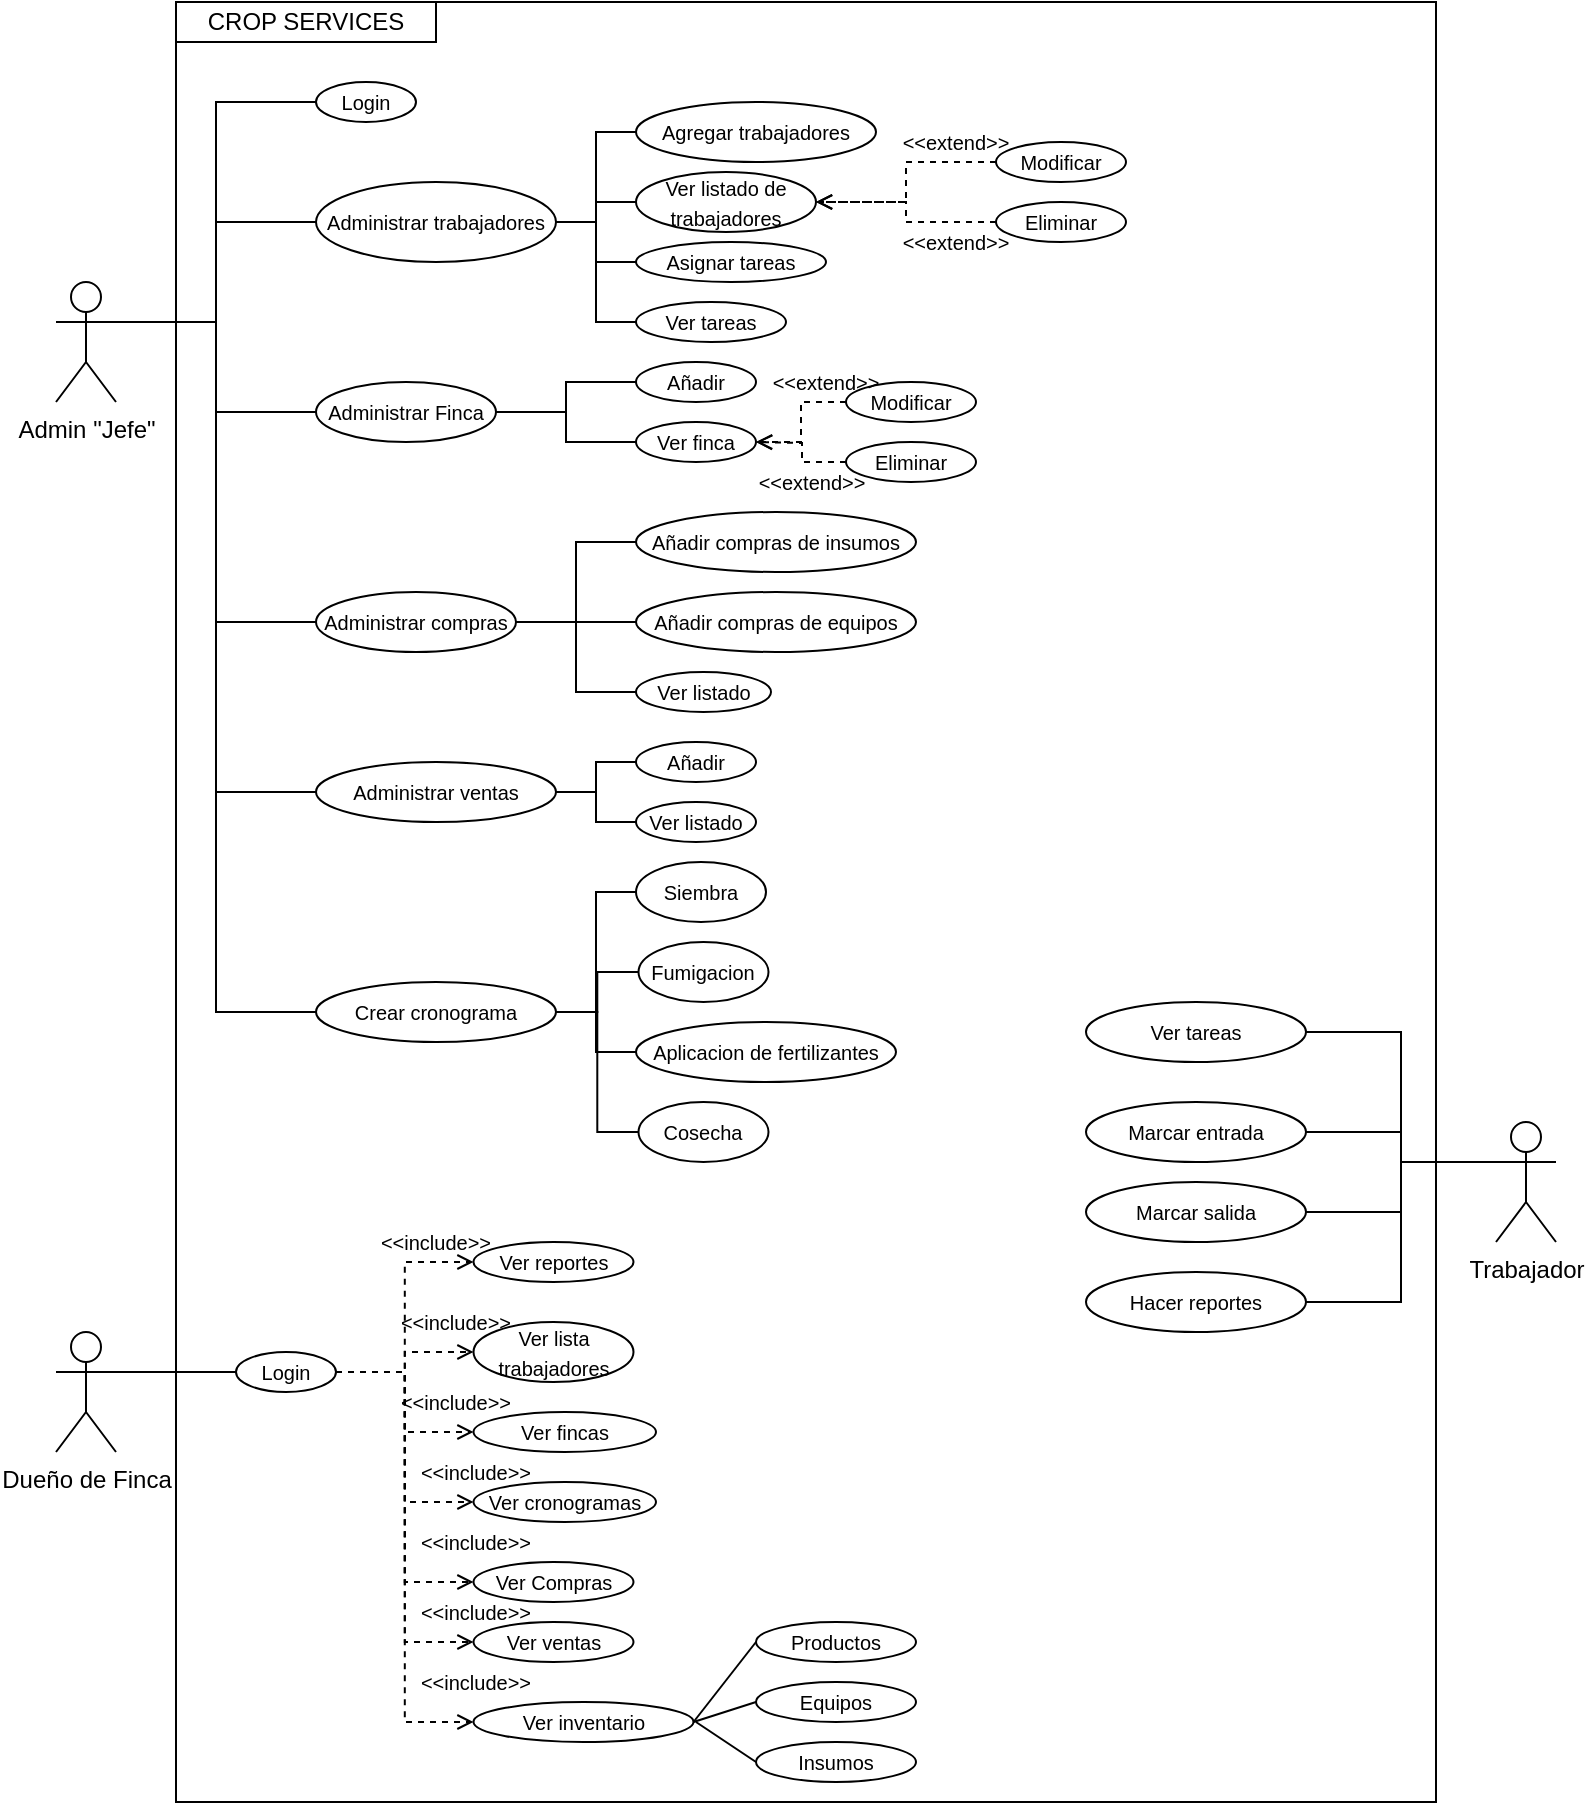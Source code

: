 <?xml version="1.0" encoding="UTF-8"?>
<mxfile version="13.4.4" type="google"><diagram id="9trv6GzIS5DlF2dLuEep" name="Page-1"><mxGraphModel dx="326" dy="536" grid="1" gridSize="10" guides="1" tooltips="1" connect="1" arrows="1" fold="1" page="1" pageScale="1" pageWidth="850" pageHeight="1100" background="none" math="0" shadow="0"><root><mxCell id="0"/><mxCell id="1" parent="0"/><mxCell id="RkLB8iKYB1iVp9-Wk3Ig-109" value="" style="rounded=0;whiteSpace=wrap;html=1;sketch=0;strokeColor=#000000;gradientColor=#ffffff;fillColor=none;" parent="1" vertex="1"><mxGeometry x="90" y="60" width="630" height="900" as="geometry"/></mxCell><mxCell id="RkLB8iKYB1iVp9-Wk3Ig-64" style="edgeStyle=orthogonalEdgeStyle;rounded=0;orthogonalLoop=1;jettySize=auto;html=1;exitX=1;exitY=0.333;exitDx=0;exitDy=0;exitPerimeter=0;entryX=0;entryY=0.5;entryDx=0;entryDy=0;endArrow=none;endFill=0;" parent="1" source="RkLB8iKYB1iVp9-Wk3Ig-2" target="RkLB8iKYB1iVp9-Wk3Ig-5" edge="1"><mxGeometry relative="1" as="geometry"/></mxCell><mxCell id="RkLB8iKYB1iVp9-Wk3Ig-65" style="edgeStyle=orthogonalEdgeStyle;rounded=0;orthogonalLoop=1;jettySize=auto;html=1;exitX=1;exitY=0.333;exitDx=0;exitDy=0;exitPerimeter=0;entryX=0;entryY=0.5;entryDx=0;entryDy=0;endArrow=none;endFill=0;" parent="1" source="RkLB8iKYB1iVp9-Wk3Ig-2" target="RkLB8iKYB1iVp9-Wk3Ig-6" edge="1"><mxGeometry relative="1" as="geometry"/></mxCell><mxCell id="RkLB8iKYB1iVp9-Wk3Ig-66" style="edgeStyle=orthogonalEdgeStyle;rounded=0;orthogonalLoop=1;jettySize=auto;html=1;exitX=1;exitY=0.333;exitDx=0;exitDy=0;exitPerimeter=0;entryX=0;entryY=0.5;entryDx=0;entryDy=0;endArrow=none;endFill=0;" parent="1" source="RkLB8iKYB1iVp9-Wk3Ig-2" target="RkLB8iKYB1iVp9-Wk3Ig-7" edge="1"><mxGeometry relative="1" as="geometry"/></mxCell><mxCell id="RkLB8iKYB1iVp9-Wk3Ig-67" style="edgeStyle=orthogonalEdgeStyle;rounded=0;orthogonalLoop=1;jettySize=auto;html=1;exitX=1;exitY=0.333;exitDx=0;exitDy=0;exitPerimeter=0;entryX=0;entryY=0.5;entryDx=0;entryDy=0;endArrow=none;endFill=0;" parent="1" source="RkLB8iKYB1iVp9-Wk3Ig-2" target="RkLB8iKYB1iVp9-Wk3Ig-8" edge="1"><mxGeometry relative="1" as="geometry"/></mxCell><mxCell id="RkLB8iKYB1iVp9-Wk3Ig-68" style="edgeStyle=orthogonalEdgeStyle;rounded=0;orthogonalLoop=1;jettySize=auto;html=1;exitX=1;exitY=0.333;exitDx=0;exitDy=0;exitPerimeter=0;entryX=0;entryY=0.5;entryDx=0;entryDy=0;endArrow=none;endFill=0;" parent="1" source="RkLB8iKYB1iVp9-Wk3Ig-2" target="RkLB8iKYB1iVp9-Wk3Ig-9" edge="1"><mxGeometry relative="1" as="geometry"/></mxCell><mxCell id="RkLB8iKYB1iVp9-Wk3Ig-69" style="edgeStyle=orthogonalEdgeStyle;rounded=0;orthogonalLoop=1;jettySize=auto;html=1;exitX=1;exitY=0.333;exitDx=0;exitDy=0;exitPerimeter=0;entryX=0;entryY=0.5;entryDx=0;entryDy=0;endArrow=none;endFill=0;" parent="1" source="RkLB8iKYB1iVp9-Wk3Ig-2" target="RkLB8iKYB1iVp9-Wk3Ig-10" edge="1"><mxGeometry relative="1" as="geometry"/></mxCell><mxCell id="RkLB8iKYB1iVp9-Wk3Ig-2" value="Admin &quot;Jefe&quot;" style="shape=umlActor;verticalLabelPosition=bottom;verticalAlign=top;html=1;" parent="1" vertex="1"><mxGeometry x="30" y="200" width="30" height="60" as="geometry"/></mxCell><mxCell id="RkLB8iKYB1iVp9-Wk3Ig-80" style="edgeStyle=orthogonalEdgeStyle;rounded=0;orthogonalLoop=1;jettySize=auto;html=1;exitX=1;exitY=0.333;exitDx=0;exitDy=0;exitPerimeter=0;entryX=0;entryY=0.5;entryDx=0;entryDy=0;endArrow=none;endFill=0;" parent="1" source="RkLB8iKYB1iVp9-Wk3Ig-3" target="RkLB8iKYB1iVp9-Wk3Ig-71" edge="1"><mxGeometry relative="1" as="geometry"/></mxCell><mxCell id="RkLB8iKYB1iVp9-Wk3Ig-3" value="Dueño de Finca" style="shape=umlActor;verticalLabelPosition=bottom;verticalAlign=top;html=1;" parent="1" vertex="1"><mxGeometry x="30" y="725" width="30" height="60" as="geometry"/></mxCell><mxCell id="RkLB8iKYB1iVp9-Wk3Ig-102" style="edgeStyle=orthogonalEdgeStyle;rounded=0;orthogonalLoop=1;jettySize=auto;html=1;exitX=0;exitY=0.333;exitDx=0;exitDy=0;exitPerimeter=0;entryX=1;entryY=0.5;entryDx=0;entryDy=0;endArrow=none;endFill=0;" parent="1" source="RkLB8iKYB1iVp9-Wk3Ig-4" target="RkLB8iKYB1iVp9-Wk3Ig-95" edge="1"><mxGeometry relative="1" as="geometry"/></mxCell><mxCell id="RkLB8iKYB1iVp9-Wk3Ig-103" style="edgeStyle=orthogonalEdgeStyle;rounded=0;orthogonalLoop=1;jettySize=auto;html=1;exitX=0;exitY=0.333;exitDx=0;exitDy=0;exitPerimeter=0;entryX=1;entryY=0.5;entryDx=0;entryDy=0;endArrow=none;endFill=0;" parent="1" source="RkLB8iKYB1iVp9-Wk3Ig-4" target="RkLB8iKYB1iVp9-Wk3Ig-96" edge="1"><mxGeometry relative="1" as="geometry"/></mxCell><mxCell id="RkLB8iKYB1iVp9-Wk3Ig-104" style="edgeStyle=orthogonalEdgeStyle;rounded=0;orthogonalLoop=1;jettySize=auto;html=1;exitX=0;exitY=0.333;exitDx=0;exitDy=0;exitPerimeter=0;entryX=1;entryY=0.5;entryDx=0;entryDy=0;endArrow=none;endFill=0;" parent="1" source="RkLB8iKYB1iVp9-Wk3Ig-4" target="RkLB8iKYB1iVp9-Wk3Ig-97" edge="1"><mxGeometry relative="1" as="geometry"/></mxCell><mxCell id="RkLB8iKYB1iVp9-Wk3Ig-105" style="edgeStyle=orthogonalEdgeStyle;rounded=0;orthogonalLoop=1;jettySize=auto;html=1;exitX=0;exitY=0.333;exitDx=0;exitDy=0;exitPerimeter=0;entryX=1;entryY=0.5;entryDx=0;entryDy=0;endArrow=none;endFill=0;" parent="1" source="RkLB8iKYB1iVp9-Wk3Ig-4" target="RkLB8iKYB1iVp9-Wk3Ig-98" edge="1"><mxGeometry relative="1" as="geometry"/></mxCell><mxCell id="RkLB8iKYB1iVp9-Wk3Ig-4" value="Trabajador" style="shape=umlActor;verticalLabelPosition=bottom;verticalAlign=top;html=1;" parent="1" vertex="1"><mxGeometry x="750" y="620" width="30" height="60" as="geometry"/></mxCell><mxCell id="RkLB8iKYB1iVp9-Wk3Ig-5" value="&lt;font style=&quot;font-size: 10px&quot;&gt;Login&lt;/font&gt;" style="ellipse;whiteSpace=wrap;html=1;" parent="1" vertex="1"><mxGeometry x="160" y="100" width="50" height="20" as="geometry"/></mxCell><mxCell id="RkLB8iKYB1iVp9-Wk3Ig-42" style="edgeStyle=orthogonalEdgeStyle;rounded=0;orthogonalLoop=1;jettySize=auto;html=1;exitX=1;exitY=0.5;exitDx=0;exitDy=0;entryX=0;entryY=0.5;entryDx=0;entryDy=0;endArrow=none;endFill=0;" parent="1" source="RkLB8iKYB1iVp9-Wk3Ig-6" target="RkLB8iKYB1iVp9-Wk3Ig-22" edge="1"><mxGeometry relative="1" as="geometry"/></mxCell><mxCell id="RkLB8iKYB1iVp9-Wk3Ig-43" style="edgeStyle=orthogonalEdgeStyle;rounded=0;orthogonalLoop=1;jettySize=auto;html=1;exitX=1;exitY=0.5;exitDx=0;exitDy=0;entryX=0;entryY=0.5;entryDx=0;entryDy=0;endArrow=none;endFill=0;" parent="1" source="RkLB8iKYB1iVp9-Wk3Ig-6" target="RkLB8iKYB1iVp9-Wk3Ig-23" edge="1"><mxGeometry relative="1" as="geometry"/></mxCell><mxCell id="RkLB8iKYB1iVp9-Wk3Ig-51" style="edgeStyle=orthogonalEdgeStyle;rounded=0;orthogonalLoop=1;jettySize=auto;html=1;exitX=1;exitY=0.5;exitDx=0;exitDy=0;entryX=0;entryY=0.5;entryDx=0;entryDy=0;endArrow=none;endFill=0;" parent="1" source="RkLB8iKYB1iVp9-Wk3Ig-6" target="RkLB8iKYB1iVp9-Wk3Ig-21" edge="1"><mxGeometry relative="1" as="geometry"/></mxCell><mxCell id="RkLB8iKYB1iVp9-Wk3Ig-52" style="edgeStyle=orthogonalEdgeStyle;rounded=0;orthogonalLoop=1;jettySize=auto;html=1;exitX=1;exitY=0.5;exitDx=0;exitDy=0;entryX=0;entryY=0.5;entryDx=0;entryDy=0;endArrow=none;endFill=0;" parent="1" source="RkLB8iKYB1iVp9-Wk3Ig-6" target="RkLB8iKYB1iVp9-Wk3Ig-24" edge="1"><mxGeometry relative="1" as="geometry"/></mxCell><mxCell id="RkLB8iKYB1iVp9-Wk3Ig-6" value="&lt;font style=&quot;font-size: 10px&quot;&gt;Administrar trabajadores&lt;/font&gt;" style="ellipse;whiteSpace=wrap;html=1;" parent="1" vertex="1"><mxGeometry x="160" y="150" width="120" height="40" as="geometry"/></mxCell><mxCell id="RkLB8iKYB1iVp9-Wk3Ig-49" style="edgeStyle=orthogonalEdgeStyle;rounded=0;orthogonalLoop=1;jettySize=auto;html=1;exitX=1;exitY=0.5;exitDx=0;exitDy=0;entryX=0;entryY=0.5;entryDx=0;entryDy=0;endArrow=none;endFill=0;" parent="1" source="RkLB8iKYB1iVp9-Wk3Ig-7" target="RkLB8iKYB1iVp9-Wk3Ig-18" edge="1"><mxGeometry relative="1" as="geometry"/></mxCell><mxCell id="RkLB8iKYB1iVp9-Wk3Ig-50" style="edgeStyle=orthogonalEdgeStyle;rounded=0;orthogonalLoop=1;jettySize=auto;html=1;exitX=1;exitY=0.5;exitDx=0;exitDy=0;entryX=0;entryY=0.5;entryDx=0;entryDy=0;endArrow=none;endFill=0;" parent="1" source="RkLB8iKYB1iVp9-Wk3Ig-7" target="RkLB8iKYB1iVp9-Wk3Ig-20" edge="1"><mxGeometry relative="1" as="geometry"/></mxCell><mxCell id="RkLB8iKYB1iVp9-Wk3Ig-7" value="&lt;font style=&quot;font-size: 10px&quot;&gt;Administrar Finca&lt;/font&gt;" style="ellipse;whiteSpace=wrap;html=1;" parent="1" vertex="1"><mxGeometry x="160" y="250" width="90" height="30" as="geometry"/></mxCell><mxCell id="RkLB8iKYB1iVp9-Wk3Ig-53" style="edgeStyle=orthogonalEdgeStyle;rounded=0;orthogonalLoop=1;jettySize=auto;html=1;exitX=1;exitY=0.5;exitDx=0;exitDy=0;entryX=0;entryY=0.5;entryDx=0;entryDy=0;endArrow=none;endFill=0;" parent="1" source="RkLB8iKYB1iVp9-Wk3Ig-8" target="RkLB8iKYB1iVp9-Wk3Ig-32" edge="1"><mxGeometry relative="1" as="geometry"/></mxCell><mxCell id="RkLB8iKYB1iVp9-Wk3Ig-54" style="edgeStyle=orthogonalEdgeStyle;rounded=0;orthogonalLoop=1;jettySize=auto;html=1;exitX=1;exitY=0.5;exitDx=0;exitDy=0;entryX=0;entryY=0.5;entryDx=0;entryDy=0;endArrow=none;endFill=0;" parent="1" source="RkLB8iKYB1iVp9-Wk3Ig-8" target="RkLB8iKYB1iVp9-Wk3Ig-33" edge="1"><mxGeometry relative="1" as="geometry"/></mxCell><mxCell id="RkLB8iKYB1iVp9-Wk3Ig-55" style="edgeStyle=orthogonalEdgeStyle;rounded=0;orthogonalLoop=1;jettySize=auto;html=1;exitX=1;exitY=0.5;exitDx=0;exitDy=0;entryX=0;entryY=0.5;entryDx=0;entryDy=0;endArrow=none;endFill=0;" parent="1" source="RkLB8iKYB1iVp9-Wk3Ig-8" target="RkLB8iKYB1iVp9-Wk3Ig-34" edge="1"><mxGeometry relative="1" as="geometry"/></mxCell><mxCell id="RkLB8iKYB1iVp9-Wk3Ig-8" value="&lt;font style=&quot;font-size: 10px&quot;&gt;Administrar compras&lt;/font&gt;" style="ellipse;whiteSpace=wrap;html=1;" parent="1" vertex="1"><mxGeometry x="160" y="355" width="100" height="30" as="geometry"/></mxCell><mxCell id="RkLB8iKYB1iVp9-Wk3Ig-56" style="edgeStyle=orthogonalEdgeStyle;rounded=0;orthogonalLoop=1;jettySize=auto;html=1;exitX=1;exitY=0.5;exitDx=0;exitDy=0;entryX=0;entryY=0.5;entryDx=0;entryDy=0;endArrow=none;endFill=0;" parent="1" source="RkLB8iKYB1iVp9-Wk3Ig-9" target="RkLB8iKYB1iVp9-Wk3Ig-15" edge="1"><mxGeometry relative="1" as="geometry"/></mxCell><mxCell id="RkLB8iKYB1iVp9-Wk3Ig-57" style="edgeStyle=orthogonalEdgeStyle;rounded=0;orthogonalLoop=1;jettySize=auto;html=1;exitX=1;exitY=0.5;exitDx=0;exitDy=0;entryX=0;entryY=0.5;entryDx=0;entryDy=0;endArrow=none;endFill=0;" parent="1" source="RkLB8iKYB1iVp9-Wk3Ig-9" target="RkLB8iKYB1iVp9-Wk3Ig-13" edge="1"><mxGeometry relative="1" as="geometry"/></mxCell><mxCell id="RkLB8iKYB1iVp9-Wk3Ig-9" value="&lt;font style=&quot;font-size: 10px&quot;&gt;Administrar ventas&lt;/font&gt;" style="ellipse;whiteSpace=wrap;html=1;" parent="1" vertex="1"><mxGeometry x="160" y="440" width="120" height="30" as="geometry"/></mxCell><mxCell id="RkLB8iKYB1iVp9-Wk3Ig-58" style="edgeStyle=orthogonalEdgeStyle;rounded=0;orthogonalLoop=1;jettySize=auto;html=1;exitX=1;exitY=0.5;exitDx=0;exitDy=0;entryX=0;entryY=0.5;entryDx=0;entryDy=0;endArrow=none;endFill=0;" parent="1" source="RkLB8iKYB1iVp9-Wk3Ig-10" target="RkLB8iKYB1iVp9-Wk3Ig-35" edge="1"><mxGeometry relative="1" as="geometry"/></mxCell><mxCell id="RkLB8iKYB1iVp9-Wk3Ig-60" style="edgeStyle=orthogonalEdgeStyle;rounded=0;orthogonalLoop=1;jettySize=auto;html=1;exitX=1;exitY=0.5;exitDx=0;exitDy=0;entryX=0;entryY=0.5;entryDx=0;entryDy=0;endArrow=none;endFill=0;" parent="1" source="RkLB8iKYB1iVp9-Wk3Ig-10" target="RkLB8iKYB1iVp9-Wk3Ig-38" edge="1"><mxGeometry relative="1" as="geometry"/></mxCell><mxCell id="RkLB8iKYB1iVp9-Wk3Ig-61" style="edgeStyle=orthogonalEdgeStyle;rounded=0;orthogonalLoop=1;jettySize=auto;html=1;exitX=1;exitY=0.5;exitDx=0;exitDy=0;entryX=0;entryY=0.5;entryDx=0;entryDy=0;endArrow=none;endFill=0;" parent="1" source="RkLB8iKYB1iVp9-Wk3Ig-10" target="RkLB8iKYB1iVp9-Wk3Ig-39" edge="1"><mxGeometry relative="1" as="geometry"/></mxCell><mxCell id="RkLB8iKYB1iVp9-Wk3Ig-62" style="edgeStyle=orthogonalEdgeStyle;rounded=0;orthogonalLoop=1;jettySize=auto;html=1;exitX=1;exitY=0.5;exitDx=0;exitDy=0;entryX=0;entryY=0.5;entryDx=0;entryDy=0;endArrow=none;endFill=0;" parent="1" source="RkLB8iKYB1iVp9-Wk3Ig-10" target="RkLB8iKYB1iVp9-Wk3Ig-40" edge="1"><mxGeometry relative="1" as="geometry"/></mxCell><mxCell id="RkLB8iKYB1iVp9-Wk3Ig-10" value="&lt;font style=&quot;font-size: 10px&quot;&gt;Crear cronograma&lt;/font&gt;" style="ellipse;whiteSpace=wrap;html=1;" parent="1" vertex="1"><mxGeometry x="160" y="550" width="120" height="30" as="geometry"/></mxCell><mxCell id="RkLB8iKYB1iVp9-Wk3Ig-13" value="&lt;font style=&quot;font-size: 10px&quot;&gt;Ver listado&lt;/font&gt;" style="ellipse;whiteSpace=wrap;html=1;" parent="1" vertex="1"><mxGeometry x="320" y="460" width="60" height="20" as="geometry"/></mxCell><mxCell id="RkLB8iKYB1iVp9-Wk3Ig-15" value="&lt;font style=&quot;font-size: 10px&quot;&gt;Añadir&lt;/font&gt;" style="ellipse;whiteSpace=wrap;html=1;" parent="1" vertex="1"><mxGeometry x="320" y="430" width="60" height="20" as="geometry"/></mxCell><mxCell id="RkLB8iKYB1iVp9-Wk3Ig-18" value="&lt;font style=&quot;font-size: 10px&quot;&gt;Añadir&lt;/font&gt;" style="ellipse;whiteSpace=wrap;html=1;" parent="1" vertex="1"><mxGeometry x="320" y="240" width="60" height="20" as="geometry"/></mxCell><mxCell id="RkLB8iKYB1iVp9-Wk3Ig-20" value="&lt;font style=&quot;font-size: 10px&quot;&gt;Ver finca&lt;/font&gt;" style="ellipse;whiteSpace=wrap;html=1;" parent="1" vertex="1"><mxGeometry x="320" y="270" width="60" height="20" as="geometry"/></mxCell><mxCell id="RkLB8iKYB1iVp9-Wk3Ig-21" value="&lt;font style=&quot;font-size: 10px&quot;&gt;Agregar trabajadores&lt;/font&gt;" style="ellipse;whiteSpace=wrap;html=1;" parent="1" vertex="1"><mxGeometry x="320" y="110" width="120" height="30" as="geometry"/></mxCell><mxCell id="RkLB8iKYB1iVp9-Wk3Ig-22" value="&lt;font style=&quot;font-size: 10px&quot;&gt;Ver listado de trabajadores&lt;/font&gt;" style="ellipse;whiteSpace=wrap;html=1;" parent="1" vertex="1"><mxGeometry x="320" y="145" width="90" height="30" as="geometry"/></mxCell><mxCell id="RkLB8iKYB1iVp9-Wk3Ig-23" value="&lt;font style=&quot;font-size: 10px&quot;&gt;Asignar tareas&lt;/font&gt;" style="ellipse;whiteSpace=wrap;html=1;" parent="1" vertex="1"><mxGeometry x="320" y="180" width="95" height="20" as="geometry"/></mxCell><mxCell id="RkLB8iKYB1iVp9-Wk3Ig-24" value="&lt;font style=&quot;font-size: 10px&quot;&gt;Ver tareas&lt;/font&gt;" style="ellipse;whiteSpace=wrap;html=1;" parent="1" vertex="1"><mxGeometry x="320" y="210" width="75" height="20" as="geometry"/></mxCell><mxCell id="RkLB8iKYB1iVp9-Wk3Ig-45" style="edgeStyle=orthogonalEdgeStyle;rounded=0;orthogonalLoop=1;jettySize=auto;html=1;exitX=0;exitY=0.5;exitDx=0;exitDy=0;entryX=1;entryY=0.5;entryDx=0;entryDy=0;endArrow=open;endFill=0;dashed=1;" parent="1" source="RkLB8iKYB1iVp9-Wk3Ig-25" target="RkLB8iKYB1iVp9-Wk3Ig-22" edge="1"><mxGeometry relative="1" as="geometry"/></mxCell><mxCell id="RkLB8iKYB1iVp9-Wk3Ig-25" value="&lt;font style=&quot;font-size: 10px&quot;&gt;Modificar&lt;/font&gt;" style="ellipse;whiteSpace=wrap;html=1;" parent="1" vertex="1"><mxGeometry x="500" y="130" width="65" height="20" as="geometry"/></mxCell><mxCell id="RkLB8iKYB1iVp9-Wk3Ig-46" style="edgeStyle=orthogonalEdgeStyle;rounded=0;orthogonalLoop=1;jettySize=auto;html=1;exitX=0;exitY=0.5;exitDx=0;exitDy=0;endArrow=open;endFill=0;dashed=1;entryX=1;entryY=0.5;entryDx=0;entryDy=0;" parent="1" source="RkLB8iKYB1iVp9-Wk3Ig-26" target="RkLB8iKYB1iVp9-Wk3Ig-22" edge="1"><mxGeometry relative="1" as="geometry"><mxPoint x="410" y="160" as="targetPoint"/></mxGeometry></mxCell><mxCell id="RkLB8iKYB1iVp9-Wk3Ig-26" value="&lt;font style=&quot;font-size: 10px&quot;&gt;Eliminar&lt;/font&gt;" style="ellipse;whiteSpace=wrap;html=1;" parent="1" vertex="1"><mxGeometry x="500" y="160" width="65" height="20" as="geometry"/></mxCell><mxCell id="RkLB8iKYB1iVp9-Wk3Ig-47" style="edgeStyle=orthogonalEdgeStyle;rounded=0;orthogonalLoop=1;jettySize=auto;html=1;exitX=0;exitY=0.5;exitDx=0;exitDy=0;entryX=1;entryY=0.5;entryDx=0;entryDy=0;dashed=1;endArrow=open;endFill=0;" parent="1" source="RkLB8iKYB1iVp9-Wk3Ig-30" target="RkLB8iKYB1iVp9-Wk3Ig-20" edge="1"><mxGeometry relative="1" as="geometry"/></mxCell><mxCell id="RkLB8iKYB1iVp9-Wk3Ig-30" value="&lt;font style=&quot;font-size: 10px&quot;&gt;Modificar&lt;/font&gt;" style="ellipse;whiteSpace=wrap;html=1;" parent="1" vertex="1"><mxGeometry x="425" y="250" width="65" height="20" as="geometry"/></mxCell><mxCell id="RkLB8iKYB1iVp9-Wk3Ig-48" style="edgeStyle=orthogonalEdgeStyle;rounded=0;orthogonalLoop=1;jettySize=auto;html=1;exitX=0;exitY=0.5;exitDx=0;exitDy=0;dashed=1;endArrow=open;endFill=0;" parent="1" source="RkLB8iKYB1iVp9-Wk3Ig-31" edge="1"><mxGeometry relative="1" as="geometry"><mxPoint x="380" y="280" as="targetPoint"/></mxGeometry></mxCell><mxCell id="RkLB8iKYB1iVp9-Wk3Ig-31" value="&lt;font style=&quot;font-size: 10px&quot;&gt;Eliminar&lt;/font&gt;" style="ellipse;whiteSpace=wrap;html=1;" parent="1" vertex="1"><mxGeometry x="425" y="280" width="65" height="20" as="geometry"/></mxCell><mxCell id="RkLB8iKYB1iVp9-Wk3Ig-32" value="&lt;font style=&quot;font-size: 10px&quot;&gt;Añadir compras de insumos&lt;/font&gt;" style="ellipse;whiteSpace=wrap;html=1;" parent="1" vertex="1"><mxGeometry x="320" y="315" width="140" height="30" as="geometry"/></mxCell><mxCell id="RkLB8iKYB1iVp9-Wk3Ig-33" value="&lt;font style=&quot;font-size: 10px&quot;&gt;Añadir compras de equipos&lt;/font&gt;" style="ellipse;whiteSpace=wrap;html=1;" parent="1" vertex="1"><mxGeometry x="320" y="355" width="140" height="30" as="geometry"/></mxCell><mxCell id="RkLB8iKYB1iVp9-Wk3Ig-34" value="&lt;font style=&quot;font-size: 10px&quot;&gt;Ver listado&lt;/font&gt;" style="ellipse;whiteSpace=wrap;html=1;" parent="1" vertex="1"><mxGeometry x="320" y="395" width="67.5" height="20" as="geometry"/></mxCell><mxCell id="RkLB8iKYB1iVp9-Wk3Ig-35" value="&lt;font style=&quot;font-size: 10px&quot;&gt;Siembra&lt;/font&gt;" style="ellipse;whiteSpace=wrap;html=1;" parent="1" vertex="1"><mxGeometry x="320" y="490" width="65" height="30" as="geometry"/></mxCell><mxCell id="RkLB8iKYB1iVp9-Wk3Ig-38" value="&lt;font style=&quot;font-size: 10px&quot;&gt;Fumigacion&lt;/font&gt;" style="ellipse;whiteSpace=wrap;html=1;" parent="1" vertex="1"><mxGeometry x="321.25" y="530" width="65" height="30" as="geometry"/></mxCell><mxCell id="RkLB8iKYB1iVp9-Wk3Ig-39" value="&lt;font style=&quot;font-size: 10px&quot;&gt;Aplicacion de fertilizantes&lt;/font&gt;" style="ellipse;whiteSpace=wrap;html=1;" parent="1" vertex="1"><mxGeometry x="320" y="570" width="130" height="30" as="geometry"/></mxCell><mxCell id="RkLB8iKYB1iVp9-Wk3Ig-40" value="&lt;font style=&quot;font-size: 10px&quot;&gt;Cosecha&lt;/font&gt;" style="ellipse;whiteSpace=wrap;html=1;" parent="1" vertex="1"><mxGeometry x="321.25" y="610" width="65" height="30" as="geometry"/></mxCell><mxCell id="RkLB8iKYB1iVp9-Wk3Ig-81" style="edgeStyle=orthogonalEdgeStyle;rounded=0;orthogonalLoop=1;jettySize=auto;html=1;exitX=1;exitY=0.5;exitDx=0;exitDy=0;entryX=0;entryY=0.5;entryDx=0;entryDy=0;endArrow=open;endFill=0;dashed=1;" parent="1" source="RkLB8iKYB1iVp9-Wk3Ig-71" target="RkLB8iKYB1iVp9-Wk3Ig-72" edge="1"><mxGeometry relative="1" as="geometry"/></mxCell><mxCell id="RkLB8iKYB1iVp9-Wk3Ig-84" style="edgeStyle=orthogonalEdgeStyle;rounded=0;orthogonalLoop=1;jettySize=auto;html=1;exitX=1;exitY=0.5;exitDx=0;exitDy=0;entryX=0;entryY=0.5;entryDx=0;entryDy=0;endArrow=open;endFill=0;dashed=1;" parent="1" source="RkLB8iKYB1iVp9-Wk3Ig-71" target="RkLB8iKYB1iVp9-Wk3Ig-73" edge="1"><mxGeometry relative="1" as="geometry"/></mxCell><mxCell id="RkLB8iKYB1iVp9-Wk3Ig-86" style="edgeStyle=orthogonalEdgeStyle;rounded=0;orthogonalLoop=1;jettySize=auto;html=1;exitX=1;exitY=0.5;exitDx=0;exitDy=0;entryX=0;entryY=0.5;entryDx=0;entryDy=0;endArrow=open;endFill=0;dashed=1;" parent="1" source="RkLB8iKYB1iVp9-Wk3Ig-71" target="RkLB8iKYB1iVp9-Wk3Ig-75" edge="1"><mxGeometry relative="1" as="geometry"/></mxCell><mxCell id="RkLB8iKYB1iVp9-Wk3Ig-87" style="edgeStyle=orthogonalEdgeStyle;rounded=0;orthogonalLoop=1;jettySize=auto;html=1;exitX=1;exitY=0.5;exitDx=0;exitDy=0;entryX=0;entryY=0.5;entryDx=0;entryDy=0;endArrow=open;endFill=0;dashed=1;" parent="1" source="RkLB8iKYB1iVp9-Wk3Ig-71" target="RkLB8iKYB1iVp9-Wk3Ig-76" edge="1"><mxGeometry relative="1" as="geometry"/></mxCell><mxCell id="RkLB8iKYB1iVp9-Wk3Ig-71" value="&lt;font style=&quot;font-size: 10px&quot;&gt;Login&lt;/font&gt;" style="ellipse;whiteSpace=wrap;html=1;" parent="1" vertex="1"><mxGeometry x="120" y="735" width="50" height="20" as="geometry"/></mxCell><mxCell id="RkLB8iKYB1iVp9-Wk3Ig-72" value="&lt;font style=&quot;font-size: 10px&quot;&gt;Ver reportes&lt;/font&gt;" style="ellipse;whiteSpace=wrap;html=1;" parent="1" vertex="1"><mxGeometry x="238.75" y="680" width="80" height="20" as="geometry"/></mxCell><mxCell id="RkLB8iKYB1iVp9-Wk3Ig-73" value="&lt;span style=&quot;font-size: 10px&quot;&gt;Ver lista trabajadores&lt;/span&gt;" style="ellipse;whiteSpace=wrap;html=1;" parent="1" vertex="1"><mxGeometry x="238.75" y="720" width="80" height="30" as="geometry"/></mxCell><mxCell id="RkLB8iKYB1iVp9-Wk3Ig-75" value="&lt;span style=&quot;font-size: 10px&quot;&gt;Ver Compras&lt;/span&gt;" style="ellipse;whiteSpace=wrap;html=1;" parent="1" vertex="1"><mxGeometry x="238.75" y="840" width="80" height="20" as="geometry"/></mxCell><mxCell id="RkLB8iKYB1iVp9-Wk3Ig-76" value="&lt;font style=&quot;font-size: 10px&quot;&gt;Ver inventario&lt;/font&gt;" style="ellipse;whiteSpace=wrap;html=1;" parent="1" vertex="1"><mxGeometry x="238.75" y="910" width="110" height="20" as="geometry"/></mxCell><mxCell id="RkLB8iKYB1iVp9-Wk3Ig-95" value="&lt;font style=&quot;font-size: 10px&quot;&gt;Ver tareas&lt;/font&gt;" style="ellipse;whiteSpace=wrap;html=1;" parent="1" vertex="1"><mxGeometry x="545" y="560" width="110" height="30" as="geometry"/></mxCell><mxCell id="RkLB8iKYB1iVp9-Wk3Ig-96" value="&lt;font style=&quot;font-size: 10px&quot;&gt;Marcar entrada&lt;/font&gt;" style="ellipse;whiteSpace=wrap;html=1;" parent="1" vertex="1"><mxGeometry x="545" y="610" width="110" height="30" as="geometry"/></mxCell><mxCell id="RkLB8iKYB1iVp9-Wk3Ig-97" value="&lt;font style=&quot;font-size: 10px&quot;&gt;Marcar salida&lt;/font&gt;" style="ellipse;whiteSpace=wrap;html=1;" parent="1" vertex="1"><mxGeometry x="545" y="650" width="110" height="30" as="geometry"/></mxCell><mxCell id="RkLB8iKYB1iVp9-Wk3Ig-98" value="&lt;font style=&quot;font-size: 10px&quot;&gt;Hacer reportes&lt;/font&gt;" style="ellipse;whiteSpace=wrap;html=1;" parent="1" vertex="1"><mxGeometry x="545" y="695" width="110" height="30" as="geometry"/></mxCell><mxCell id="RkLB8iKYB1iVp9-Wk3Ig-110" value="CROP SERVICES" style="text;html=1;fillColor=none;align=center;verticalAlign=middle;whiteSpace=wrap;rounded=0;sketch=0;strokeColor=#000000;" parent="1" vertex="1"><mxGeometry x="90" y="60" width="130" height="20" as="geometry"/></mxCell><mxCell id="cqL1h09PRkVGENMnVBAK-1" value="&amp;lt;&amp;lt;extend&amp;gt;&amp;gt;" style="text;html=1;strokeColor=none;fillColor=none;align=center;verticalAlign=middle;whiteSpace=wrap;rounded=0;fontSize=10;" parent="1" vertex="1"><mxGeometry x="460" y="120" width="40" height="20" as="geometry"/></mxCell><mxCell id="cqL1h09PRkVGENMnVBAK-2" value="&amp;lt;&amp;lt;extend&amp;gt;&amp;gt;" style="text;html=1;strokeColor=none;fillColor=none;align=center;verticalAlign=middle;whiteSpace=wrap;rounded=0;fontSize=10;" parent="1" vertex="1"><mxGeometry x="460" y="170" width="40" height="20" as="geometry"/></mxCell><mxCell id="cqL1h09PRkVGENMnVBAK-3" value="&amp;lt;&amp;lt;extend&amp;gt;&amp;gt;" style="text;html=1;strokeColor=none;fillColor=none;align=center;verticalAlign=middle;whiteSpace=wrap;rounded=0;fontSize=10;" parent="1" vertex="1"><mxGeometry x="395" y="240" width="40" height="20" as="geometry"/></mxCell><mxCell id="cqL1h09PRkVGENMnVBAK-4" value="&amp;lt;&amp;lt;extend&amp;gt;&amp;gt;" style="text;html=1;strokeColor=none;fillColor=none;align=center;verticalAlign=middle;whiteSpace=wrap;rounded=0;fontSize=10;" parent="1" vertex="1"><mxGeometry x="387.5" y="290" width="40" height="20" as="geometry"/></mxCell><mxCell id="cqL1h09PRkVGENMnVBAK-5" value="&amp;lt;&amp;lt;include&amp;gt;&amp;gt;" style="text;html=1;strokeColor=none;fillColor=none;align=center;verticalAlign=middle;whiteSpace=wrap;rounded=0;fontSize=10;" parent="1" vertex="1"><mxGeometry x="200" y="670" width="40" height="20" as="geometry"/></mxCell><mxCell id="cqL1h09PRkVGENMnVBAK-6" value="&amp;lt;&amp;lt;include&amp;gt;&amp;gt;" style="text;html=1;strokeColor=none;fillColor=none;align=center;verticalAlign=middle;whiteSpace=wrap;rounded=0;fontSize=10;" parent="1" vertex="1"><mxGeometry x="210" y="710" width="40" height="20" as="geometry"/></mxCell><mxCell id="cqL1h09PRkVGENMnVBAK-7" value="&amp;lt;&amp;lt;include&amp;gt;&amp;gt;" style="text;html=1;strokeColor=none;fillColor=none;align=center;verticalAlign=middle;whiteSpace=wrap;rounded=0;fontSize=10;" parent="1" vertex="1"><mxGeometry x="220" y="820" width="40" height="20" as="geometry"/></mxCell><mxCell id="cqL1h09PRkVGENMnVBAK-8" value="&amp;lt;&amp;lt;include&amp;gt;&amp;gt;" style="text;html=1;strokeColor=none;fillColor=none;align=center;verticalAlign=middle;whiteSpace=wrap;rounded=0;fontSize=10;" parent="1" vertex="1"><mxGeometry x="220" y="890" width="40" height="20" as="geometry"/></mxCell><mxCell id="cqL1h09PRkVGENMnVBAK-9" value="Ver fincas" style="ellipse;whiteSpace=wrap;html=1;fontSize=10;" parent="1" vertex="1"><mxGeometry x="238.75" y="765" width="91.25" height="20" as="geometry"/></mxCell><mxCell id="cqL1h09PRkVGENMnVBAK-13" style="edgeStyle=orthogonalEdgeStyle;rounded=0;orthogonalLoop=1;jettySize=auto;html=1;exitX=1;exitY=0.5;exitDx=0;exitDy=0;entryX=0;entryY=0.5;entryDx=0;entryDy=0;endArrow=open;endFill=0;dashed=1;" parent="1" source="RkLB8iKYB1iVp9-Wk3Ig-71" target="cqL1h09PRkVGENMnVBAK-9" edge="1"><mxGeometry relative="1" as="geometry"><mxPoint x="180" y="755" as="sourcePoint"/><mxPoint x="248.75" y="745" as="targetPoint"/></mxGeometry></mxCell><mxCell id="cqL1h09PRkVGENMnVBAK-14" value="&amp;lt;&amp;lt;include&amp;gt;&amp;gt;" style="text;html=1;strokeColor=none;fillColor=none;align=center;verticalAlign=middle;whiteSpace=wrap;rounded=0;fontSize=10;" parent="1" vertex="1"><mxGeometry x="210" y="750" width="40" height="20" as="geometry"/></mxCell><mxCell id="cqL1h09PRkVGENMnVBAK-15" value="Ver cronogramas" style="ellipse;whiteSpace=wrap;html=1;fontSize=10;" parent="1" vertex="1"><mxGeometry x="238.75" y="800" width="91.25" height="20" as="geometry"/></mxCell><mxCell id="cqL1h09PRkVGENMnVBAK-16" style="edgeStyle=orthogonalEdgeStyle;rounded=0;orthogonalLoop=1;jettySize=auto;html=1;exitX=1;exitY=0.5;exitDx=0;exitDy=0;entryX=0;entryY=0.5;entryDx=0;entryDy=0;endArrow=open;endFill=0;dashed=1;" parent="1" source="RkLB8iKYB1iVp9-Wk3Ig-71" target="cqL1h09PRkVGENMnVBAK-15" edge="1"><mxGeometry relative="1" as="geometry"><mxPoint x="180" y="755" as="sourcePoint"/><mxPoint x="248.75" y="860" as="targetPoint"/></mxGeometry></mxCell><mxCell id="cqL1h09PRkVGENMnVBAK-17" value="&amp;lt;&amp;lt;include&amp;gt;&amp;gt;" style="text;html=1;strokeColor=none;fillColor=none;align=center;verticalAlign=middle;whiteSpace=wrap;rounded=0;fontSize=10;" parent="1" vertex="1"><mxGeometry x="220" y="785" width="40" height="20" as="geometry"/></mxCell><mxCell id="cqL1h09PRkVGENMnVBAK-18" value="&lt;span style=&quot;font-size: 10px&quot;&gt;Ver ventas&lt;/span&gt;" style="ellipse;whiteSpace=wrap;html=1;" parent="1" vertex="1"><mxGeometry x="238.75" y="870" width="80" height="20" as="geometry"/></mxCell><mxCell id="cqL1h09PRkVGENMnVBAK-19" style="edgeStyle=orthogonalEdgeStyle;rounded=0;orthogonalLoop=1;jettySize=auto;html=1;exitX=1;exitY=0.5;exitDx=0;exitDy=0;entryX=0;entryY=0.5;entryDx=0;entryDy=0;endArrow=open;endFill=0;dashed=1;" parent="1" source="RkLB8iKYB1iVp9-Wk3Ig-71" target="cqL1h09PRkVGENMnVBAK-18" edge="1"><mxGeometry relative="1" as="geometry"><mxPoint x="180" y="755" as="sourcePoint"/><mxPoint x="248.75" y="860" as="targetPoint"/></mxGeometry></mxCell><mxCell id="cqL1h09PRkVGENMnVBAK-20" value="&amp;lt;&amp;lt;include&amp;gt;&amp;gt;" style="text;html=1;strokeColor=none;fillColor=none;align=center;verticalAlign=middle;whiteSpace=wrap;rounded=0;fontSize=10;" parent="1" vertex="1"><mxGeometry x="220" y="855" width="40" height="20" as="geometry"/></mxCell><mxCell id="cqL1h09PRkVGENMnVBAK-21" value="&lt;span style=&quot;font-size: 10px&quot;&gt;Productos&lt;/span&gt;" style="ellipse;whiteSpace=wrap;html=1;" parent="1" vertex="1"><mxGeometry x="380" y="870" width="80" height="20" as="geometry"/></mxCell><mxCell id="cqL1h09PRkVGENMnVBAK-22" value="&lt;span style=&quot;font-size: 10px&quot;&gt;Equipos&lt;/span&gt;" style="ellipse;whiteSpace=wrap;html=1;" parent="1" vertex="1"><mxGeometry x="380" y="900" width="80" height="20" as="geometry"/></mxCell><mxCell id="cqL1h09PRkVGENMnVBAK-23" value="&lt;span style=&quot;font-size: 10px&quot;&gt;Insumos&lt;/span&gt;" style="ellipse;whiteSpace=wrap;html=1;" parent="1" vertex="1"><mxGeometry x="380" y="930" width="80" height="20" as="geometry"/></mxCell><mxCell id="cqL1h09PRkVGENMnVBAK-25" value="" style="endArrow=none;html=1;fontSize=10;entryX=1;entryY=0.5;entryDx=0;entryDy=0;exitX=0;exitY=0.5;exitDx=0;exitDy=0;" parent="1" source="cqL1h09PRkVGENMnVBAK-21" target="RkLB8iKYB1iVp9-Wk3Ig-76" edge="1"><mxGeometry width="50" height="50" relative="1" as="geometry"><mxPoint x="400" y="760" as="sourcePoint"/><mxPoint x="450" y="710" as="targetPoint"/></mxGeometry></mxCell><mxCell id="cqL1h09PRkVGENMnVBAK-26" value="" style="endArrow=none;html=1;fontSize=10;entryX=1;entryY=0.5;entryDx=0;entryDy=0;exitX=0;exitY=0.5;exitDx=0;exitDy=0;" parent="1" source="cqL1h09PRkVGENMnVBAK-22" target="RkLB8iKYB1iVp9-Wk3Ig-76" edge="1"><mxGeometry width="50" height="50" relative="1" as="geometry"><mxPoint x="390" y="890" as="sourcePoint"/><mxPoint x="358.75" y="930" as="targetPoint"/></mxGeometry></mxCell><mxCell id="cqL1h09PRkVGENMnVBAK-27" value="" style="endArrow=none;html=1;fontSize=10;exitX=0;exitY=0.5;exitDx=0;exitDy=0;" parent="1" source="cqL1h09PRkVGENMnVBAK-23" edge="1"><mxGeometry width="50" height="50" relative="1" as="geometry"><mxPoint x="390" y="920" as="sourcePoint"/><mxPoint x="350" y="920" as="targetPoint"/></mxGeometry></mxCell></root></mxGraphModel></diagram></mxfile>